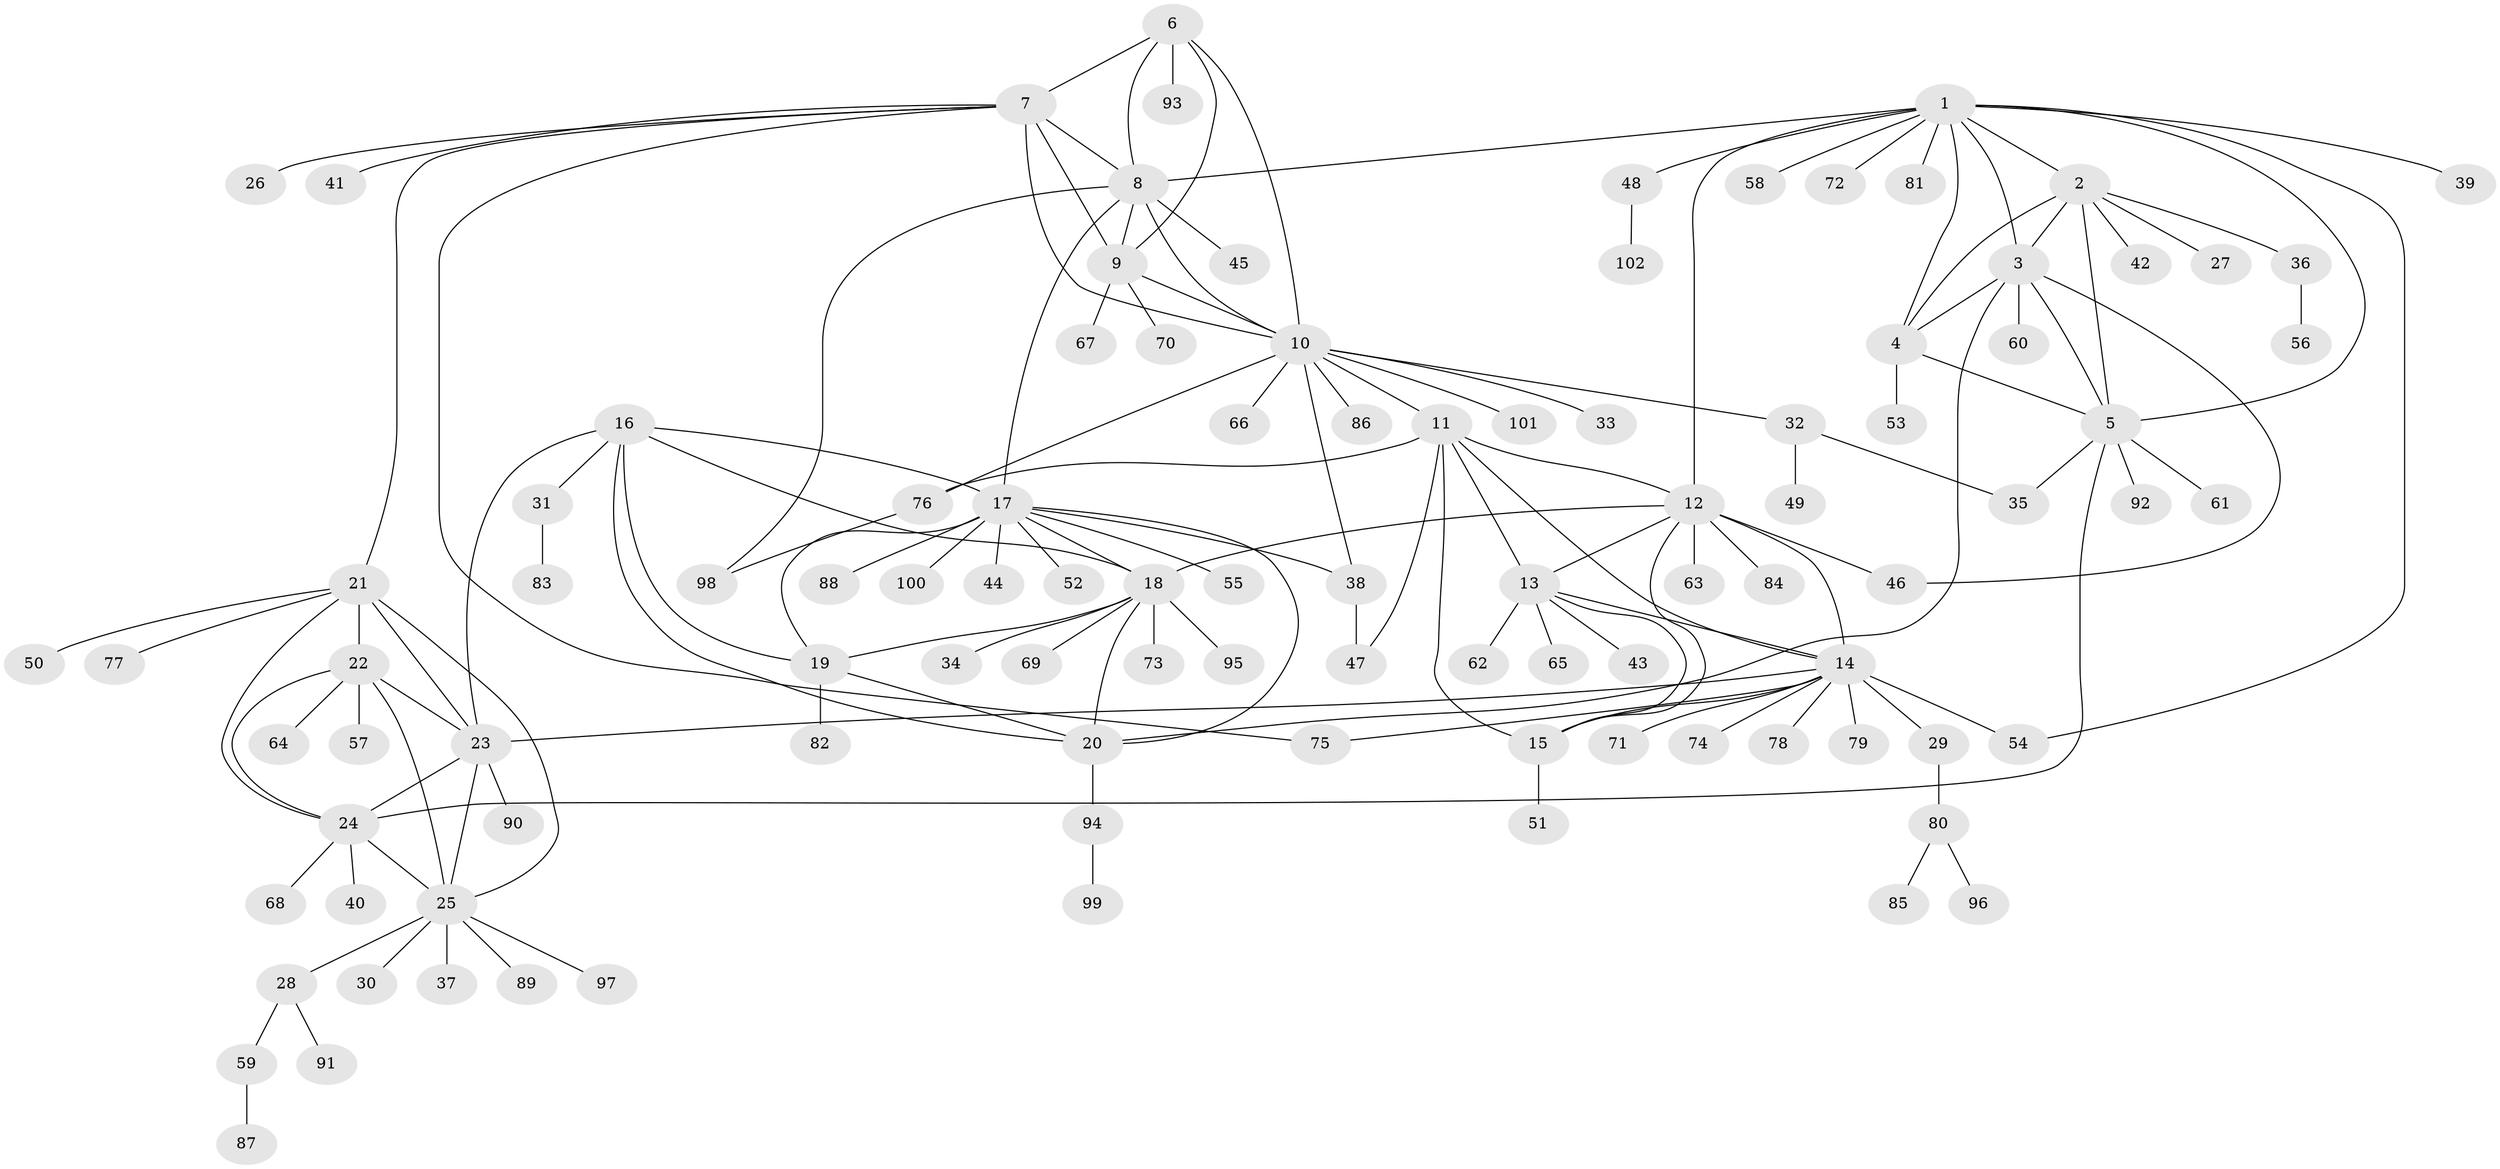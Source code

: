 // Generated by graph-tools (version 1.1) at 2025/11/02/27/25 16:11:37]
// undirected, 102 vertices, 145 edges
graph export_dot {
graph [start="1"]
  node [color=gray90,style=filled];
  1;
  2;
  3;
  4;
  5;
  6;
  7;
  8;
  9;
  10;
  11;
  12;
  13;
  14;
  15;
  16;
  17;
  18;
  19;
  20;
  21;
  22;
  23;
  24;
  25;
  26;
  27;
  28;
  29;
  30;
  31;
  32;
  33;
  34;
  35;
  36;
  37;
  38;
  39;
  40;
  41;
  42;
  43;
  44;
  45;
  46;
  47;
  48;
  49;
  50;
  51;
  52;
  53;
  54;
  55;
  56;
  57;
  58;
  59;
  60;
  61;
  62;
  63;
  64;
  65;
  66;
  67;
  68;
  69;
  70;
  71;
  72;
  73;
  74;
  75;
  76;
  77;
  78;
  79;
  80;
  81;
  82;
  83;
  84;
  85;
  86;
  87;
  88;
  89;
  90;
  91;
  92;
  93;
  94;
  95;
  96;
  97;
  98;
  99;
  100;
  101;
  102;
  1 -- 2;
  1 -- 3;
  1 -- 4;
  1 -- 5;
  1 -- 8;
  1 -- 12;
  1 -- 39;
  1 -- 48;
  1 -- 54;
  1 -- 58;
  1 -- 72;
  1 -- 81;
  2 -- 3;
  2 -- 4;
  2 -- 5;
  2 -- 27;
  2 -- 36;
  2 -- 42;
  3 -- 4;
  3 -- 5;
  3 -- 20;
  3 -- 46;
  3 -- 60;
  4 -- 5;
  4 -- 53;
  5 -- 24;
  5 -- 35;
  5 -- 61;
  5 -- 92;
  6 -- 7;
  6 -- 8;
  6 -- 9;
  6 -- 10;
  6 -- 93;
  7 -- 8;
  7 -- 9;
  7 -- 10;
  7 -- 21;
  7 -- 26;
  7 -- 41;
  7 -- 75;
  8 -- 9;
  8 -- 10;
  8 -- 17;
  8 -- 45;
  8 -- 98;
  9 -- 10;
  9 -- 67;
  9 -- 70;
  10 -- 11;
  10 -- 32;
  10 -- 33;
  10 -- 38;
  10 -- 66;
  10 -- 76;
  10 -- 86;
  10 -- 101;
  11 -- 12;
  11 -- 13;
  11 -- 14;
  11 -- 15;
  11 -- 47;
  11 -- 76;
  12 -- 13;
  12 -- 14;
  12 -- 15;
  12 -- 18;
  12 -- 46;
  12 -- 63;
  12 -- 84;
  13 -- 14;
  13 -- 15;
  13 -- 43;
  13 -- 62;
  13 -- 65;
  14 -- 15;
  14 -- 23;
  14 -- 29;
  14 -- 54;
  14 -- 71;
  14 -- 74;
  14 -- 75;
  14 -- 78;
  14 -- 79;
  15 -- 51;
  16 -- 17;
  16 -- 18;
  16 -- 19;
  16 -- 20;
  16 -- 23;
  16 -- 31;
  17 -- 18;
  17 -- 19;
  17 -- 20;
  17 -- 38;
  17 -- 44;
  17 -- 52;
  17 -- 55;
  17 -- 88;
  17 -- 100;
  18 -- 19;
  18 -- 20;
  18 -- 34;
  18 -- 69;
  18 -- 73;
  18 -- 95;
  19 -- 20;
  19 -- 82;
  20 -- 94;
  21 -- 22;
  21 -- 23;
  21 -- 24;
  21 -- 25;
  21 -- 50;
  21 -- 77;
  22 -- 23;
  22 -- 24;
  22 -- 25;
  22 -- 57;
  22 -- 64;
  23 -- 24;
  23 -- 25;
  23 -- 90;
  24 -- 25;
  24 -- 40;
  24 -- 68;
  25 -- 28;
  25 -- 30;
  25 -- 37;
  25 -- 89;
  25 -- 97;
  28 -- 59;
  28 -- 91;
  29 -- 80;
  31 -- 83;
  32 -- 35;
  32 -- 49;
  36 -- 56;
  38 -- 47;
  48 -- 102;
  59 -- 87;
  76 -- 98;
  80 -- 85;
  80 -- 96;
  94 -- 99;
}
